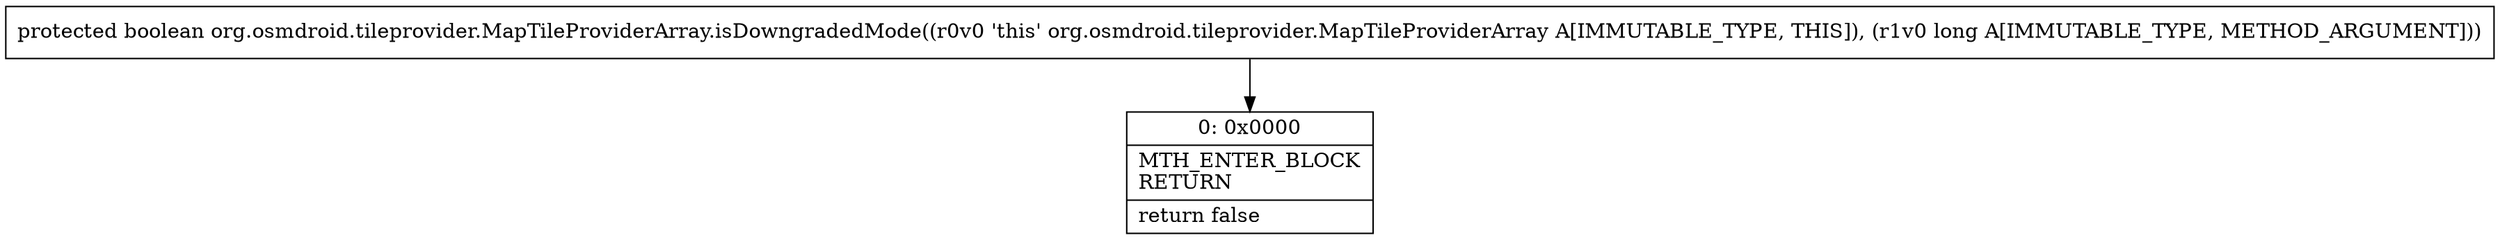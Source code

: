 digraph "CFG fororg.osmdroid.tileprovider.MapTileProviderArray.isDowngradedMode(J)Z" {
Node_0 [shape=record,label="{0\:\ 0x0000|MTH_ENTER_BLOCK\lRETURN\l|return false\l}"];
MethodNode[shape=record,label="{protected boolean org.osmdroid.tileprovider.MapTileProviderArray.isDowngradedMode((r0v0 'this' org.osmdroid.tileprovider.MapTileProviderArray A[IMMUTABLE_TYPE, THIS]), (r1v0 long A[IMMUTABLE_TYPE, METHOD_ARGUMENT])) }"];
MethodNode -> Node_0;
}

